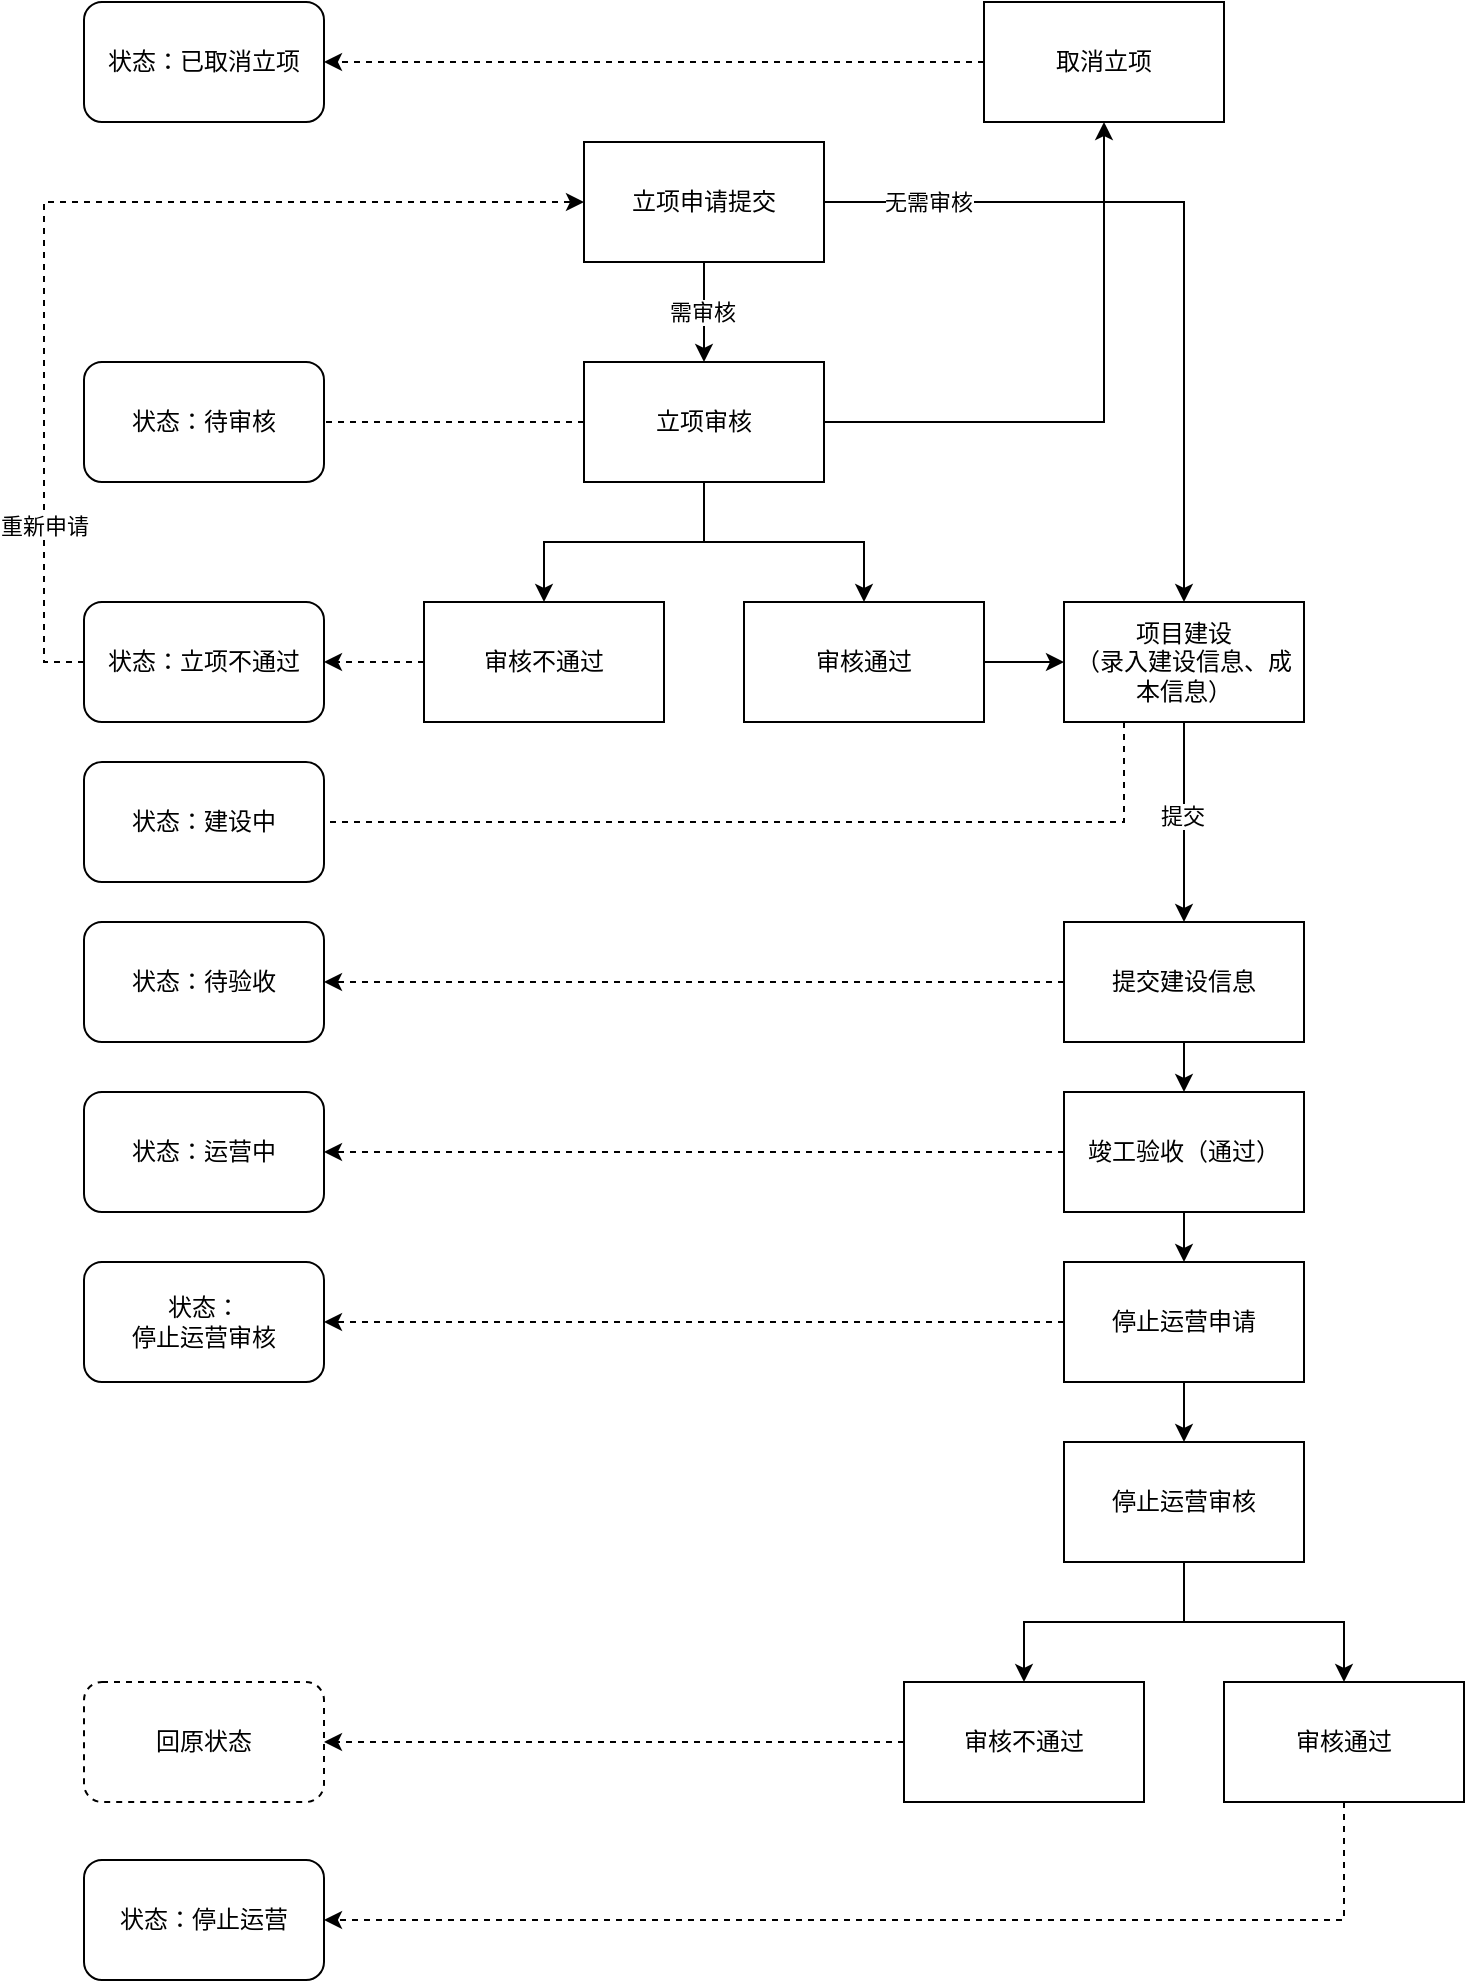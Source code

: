 <mxfile version="15.4.0" type="device" pages="2"><diagram id="PL8YtOXAhwK2IpIoM3Ce" name="第 3 页"><mxGraphModel dx="1106" dy="789" grid="1" gridSize="10" guides="1" tooltips="1" connect="1" arrows="1" fold="1" page="1" pageScale="1" pageWidth="827" pageHeight="1169" math="0" shadow="0"><root><mxCell id="A05Ivhxp2nX5T5RYOQTU-0"/><mxCell id="A05Ivhxp2nX5T5RYOQTU-1" parent="A05Ivhxp2nX5T5RYOQTU-0"/><mxCell id="A05Ivhxp2nX5T5RYOQTU-7" value="" style="edgeStyle=orthogonalEdgeStyle;curved=1;rounded=0;orthogonalLoop=1;jettySize=auto;html=1;endArrow=classic;endFill=1;elbow=vertical;" parent="A05Ivhxp2nX5T5RYOQTU-1" source="A05Ivhxp2nX5T5RYOQTU-3" target="A05Ivhxp2nX5T5RYOQTU-6" edge="1"><mxGeometry relative="1" as="geometry"/></mxCell><mxCell id="A05Ivhxp2nX5T5RYOQTU-8" value="需审核" style="edgeLabel;html=1;align=center;verticalAlign=middle;resizable=0;points=[];" parent="A05Ivhxp2nX5T5RYOQTU-7" vertex="1" connectable="0"><mxGeometry y="-1" relative="1" as="geometry"><mxPoint as="offset"/></mxGeometry></mxCell><mxCell id="A05Ivhxp2nX5T5RYOQTU-11" style="edgeStyle=orthogonalEdgeStyle;rounded=0;orthogonalLoop=1;jettySize=auto;html=1;entryX=1;entryY=0.5;entryDx=0;entryDy=0;dashed=1;endArrow=none;endFill=0;exitX=0;exitY=0.5;exitDx=0;exitDy=0;" parent="A05Ivhxp2nX5T5RYOQTU-1" source="A05Ivhxp2nX5T5RYOQTU-6" target="A05Ivhxp2nX5T5RYOQTU-9" edge="1"><mxGeometry relative="1" as="geometry"/></mxCell><mxCell id="A05Ivhxp2nX5T5RYOQTU-54" style="edgeStyle=orthogonalEdgeStyle;rounded=0;orthogonalLoop=1;jettySize=auto;html=1;entryX=0.5;entryY=0;entryDx=0;entryDy=0;endArrow=classic;endFill=1;" parent="A05Ivhxp2nX5T5RYOQTU-1" source="A05Ivhxp2nX5T5RYOQTU-3" target="A05Ivhxp2nX5T5RYOQTU-25" edge="1"><mxGeometry relative="1" as="geometry"/></mxCell><mxCell id="A05Ivhxp2nX5T5RYOQTU-55" value="无需审核" style="edgeLabel;html=1;align=center;verticalAlign=middle;resizable=0;points=[];" parent="A05Ivhxp2nX5T5RYOQTU-54" vertex="1" connectable="0"><mxGeometry x="-0.727" relative="1" as="geometry"><mxPoint as="offset"/></mxGeometry></mxCell><mxCell id="A05Ivhxp2nX5T5RYOQTU-3" value="立项申请提交" style="rounded=0;whiteSpace=wrap;html=1;" parent="A05Ivhxp2nX5T5RYOQTU-1" vertex="1"><mxGeometry x="300" y="120" width="120" height="60" as="geometry"/></mxCell><mxCell id="A05Ivhxp2nX5T5RYOQTU-13" value="" style="edgeStyle=orthogonalEdgeStyle;rounded=0;orthogonalLoop=1;jettySize=auto;html=1;endArrow=classic;endFill=1;elbow=vertical;entryX=0.5;entryY=0;entryDx=0;entryDy=0;" parent="A05Ivhxp2nX5T5RYOQTU-1" source="A05Ivhxp2nX5T5RYOQTU-6" target="A05Ivhxp2nX5T5RYOQTU-14" edge="1"><mxGeometry relative="1" as="geometry"><mxPoint x="360" y="360" as="targetPoint"/></mxGeometry></mxCell><mxCell id="A05Ivhxp2nX5T5RYOQTU-19" style="edgeStyle=orthogonalEdgeStyle;rounded=0;orthogonalLoop=1;jettySize=auto;html=1;entryX=0.5;entryY=0;entryDx=0;entryDy=0;endArrow=classic;endFill=1;" parent="A05Ivhxp2nX5T5RYOQTU-1" source="A05Ivhxp2nX5T5RYOQTU-6" target="A05Ivhxp2nX5T5RYOQTU-18" edge="1"><mxGeometry relative="1" as="geometry"/></mxCell><mxCell id="A05Ivhxp2nX5T5RYOQTU-49" style="edgeStyle=orthogonalEdgeStyle;rounded=0;orthogonalLoop=1;jettySize=auto;html=1;entryX=0.5;entryY=1;entryDx=0;entryDy=0;endArrow=classic;endFill=1;" parent="A05Ivhxp2nX5T5RYOQTU-1" source="A05Ivhxp2nX5T5RYOQTU-6" target="A05Ivhxp2nX5T5RYOQTU-23" edge="1"><mxGeometry relative="1" as="geometry"/></mxCell><mxCell id="A05Ivhxp2nX5T5RYOQTU-6" value="立项审核" style="rounded=0;whiteSpace=wrap;html=1;" parent="A05Ivhxp2nX5T5RYOQTU-1" vertex="1"><mxGeometry x="300" y="230" width="120" height="60" as="geometry"/></mxCell><mxCell id="A05Ivhxp2nX5T5RYOQTU-9" value="状态：待审核" style="rounded=1;whiteSpace=wrap;html=1;" parent="A05Ivhxp2nX5T5RYOQTU-1" vertex="1"><mxGeometry x="50" y="230" width="120" height="60" as="geometry"/></mxCell><mxCell id="A05Ivhxp2nX5T5RYOQTU-14" value="审核不通过" style="rounded=0;whiteSpace=wrap;html=1;" parent="A05Ivhxp2nX5T5RYOQTU-1" vertex="1"><mxGeometry x="220" y="350" width="120" height="60" as="geometry"/></mxCell><mxCell id="A05Ivhxp2nX5T5RYOQTU-15" style="edgeStyle=orthogonalEdgeStyle;rounded=0;orthogonalLoop=1;jettySize=auto;html=1;entryX=1;entryY=0.5;entryDx=0;entryDy=0;dashed=1;endArrow=classic;endFill=1;exitX=0;exitY=0.5;exitDx=0;exitDy=0;" parent="A05Ivhxp2nX5T5RYOQTU-1" source="A05Ivhxp2nX5T5RYOQTU-14" target="A05Ivhxp2nX5T5RYOQTU-16" edge="1"><mxGeometry relative="1" as="geometry"><mxPoint x="330" y="430" as="sourcePoint"/></mxGeometry></mxCell><mxCell id="A05Ivhxp2nX5T5RYOQTU-52" style="edgeStyle=orthogonalEdgeStyle;rounded=0;orthogonalLoop=1;jettySize=auto;html=1;dashed=1;endArrow=classic;endFill=1;entryX=0;entryY=0.5;entryDx=0;entryDy=0;exitX=0;exitY=0.5;exitDx=0;exitDy=0;" parent="A05Ivhxp2nX5T5RYOQTU-1" source="A05Ivhxp2nX5T5RYOQTU-16" target="A05Ivhxp2nX5T5RYOQTU-3" edge="1"><mxGeometry relative="1" as="geometry"><mxPoint x="-10" as="targetPoint"/></mxGeometry></mxCell><mxCell id="A05Ivhxp2nX5T5RYOQTU-53" value="重新申请" style="edgeLabel;html=1;align=center;verticalAlign=middle;resizable=0;points=[];" parent="A05Ivhxp2nX5T5RYOQTU-52" vertex="1" connectable="0"><mxGeometry x="-0.705" y="-3" relative="1" as="geometry"><mxPoint x="-3" y="-12" as="offset"/></mxGeometry></mxCell><mxCell id="A05Ivhxp2nX5T5RYOQTU-16" value="状态：立项不通过" style="rounded=1;whiteSpace=wrap;html=1;" parent="A05Ivhxp2nX5T5RYOQTU-1" vertex="1"><mxGeometry x="50" y="350" width="120" height="60" as="geometry"/></mxCell><mxCell id="A05Ivhxp2nX5T5RYOQTU-21" style="edgeStyle=orthogonalEdgeStyle;rounded=0;orthogonalLoop=1;jettySize=auto;html=1;exitX=0.25;exitY=1;exitDx=0;exitDy=0;entryX=1;entryY=0.5;entryDx=0;entryDy=0;endArrow=none;endFill=0;dashed=1;" parent="A05Ivhxp2nX5T5RYOQTU-1" source="A05Ivhxp2nX5T5RYOQTU-25" target="A05Ivhxp2nX5T5RYOQTU-20" edge="1"><mxGeometry relative="1" as="geometry"/></mxCell><mxCell id="A05Ivhxp2nX5T5RYOQTU-26" value="" style="edgeStyle=orthogonalEdgeStyle;rounded=0;orthogonalLoop=1;jettySize=auto;html=1;endArrow=classic;endFill=1;elbow=vertical;" parent="A05Ivhxp2nX5T5RYOQTU-1" source="A05Ivhxp2nX5T5RYOQTU-18" target="A05Ivhxp2nX5T5RYOQTU-25" edge="1"><mxGeometry relative="1" as="geometry"/></mxCell><mxCell id="A05Ivhxp2nX5T5RYOQTU-18" value="审核通过" style="rounded=0;whiteSpace=wrap;html=1;" parent="A05Ivhxp2nX5T5RYOQTU-1" vertex="1"><mxGeometry x="380" y="350" width="120" height="60" as="geometry"/></mxCell><mxCell id="A05Ivhxp2nX5T5RYOQTU-20" value="状态：建设中" style="rounded=1;whiteSpace=wrap;html=1;" parent="A05Ivhxp2nX5T5RYOQTU-1" vertex="1"><mxGeometry x="50" y="430" width="120" height="60" as="geometry"/></mxCell><mxCell id="A05Ivhxp2nX5T5RYOQTU-51" style="edgeStyle=orthogonalEdgeStyle;rounded=0;orthogonalLoop=1;jettySize=auto;html=1;exitX=0;exitY=0.5;exitDx=0;exitDy=0;entryX=1;entryY=0.5;entryDx=0;entryDy=0;endArrow=classic;endFill=1;dashed=1;" parent="A05Ivhxp2nX5T5RYOQTU-1" source="A05Ivhxp2nX5T5RYOQTU-23" target="A05Ivhxp2nX5T5RYOQTU-50" edge="1"><mxGeometry relative="1" as="geometry"/></mxCell><mxCell id="A05Ivhxp2nX5T5RYOQTU-23" value="取消立项" style="rounded=0;whiteSpace=wrap;html=1;" parent="A05Ivhxp2nX5T5RYOQTU-1" vertex="1"><mxGeometry x="500" y="50" width="120" height="60" as="geometry"/></mxCell><mxCell id="A05Ivhxp2nX5T5RYOQTU-28" value="" style="edgeStyle=orthogonalEdgeStyle;rounded=0;orthogonalLoop=1;jettySize=auto;html=1;endArrow=classic;endFill=1;elbow=vertical;exitX=0.5;exitY=1;exitDx=0;exitDy=0;" parent="A05Ivhxp2nX5T5RYOQTU-1" source="A05Ivhxp2nX5T5RYOQTU-25" target="A05Ivhxp2nX5T5RYOQTU-27" edge="1"><mxGeometry relative="1" as="geometry"/></mxCell><mxCell id="A05Ivhxp2nX5T5RYOQTU-32" value="提交" style="edgeLabel;html=1;align=center;verticalAlign=middle;resizable=0;points=[];" parent="A05Ivhxp2nX5T5RYOQTU-28" vertex="1" connectable="0"><mxGeometry x="-0.075" y="-1" relative="1" as="geometry"><mxPoint as="offset"/></mxGeometry></mxCell><mxCell id="A05Ivhxp2nX5T5RYOQTU-25" value="项目建设&lt;br&gt;&lt;span&gt;（录入建设信息、成本信息）&lt;/span&gt;" style="rounded=0;whiteSpace=wrap;html=1;" parent="A05Ivhxp2nX5T5RYOQTU-1" vertex="1"><mxGeometry x="540" y="350" width="120" height="60" as="geometry"/></mxCell><mxCell id="A05Ivhxp2nX5T5RYOQTU-33" style="edgeStyle=orthogonalEdgeStyle;rounded=0;orthogonalLoop=1;jettySize=auto;html=1;exitX=0;exitY=0.5;exitDx=0;exitDy=0;entryX=1;entryY=0.5;entryDx=0;entryDy=0;dashed=1;endArrow=classic;endFill=1;" parent="A05Ivhxp2nX5T5RYOQTU-1" source="A05Ivhxp2nX5T5RYOQTU-27" target="A05Ivhxp2nX5T5RYOQTU-30" edge="1"><mxGeometry relative="1" as="geometry"/></mxCell><mxCell id="A05Ivhxp2nX5T5RYOQTU-35" value="" style="edgeStyle=orthogonalEdgeStyle;rounded=0;orthogonalLoop=1;jettySize=auto;html=1;endArrow=classic;endFill=1;elbow=vertical;" parent="A05Ivhxp2nX5T5RYOQTU-1" source="A05Ivhxp2nX5T5RYOQTU-27" target="A05Ivhxp2nX5T5RYOQTU-34" edge="1"><mxGeometry relative="1" as="geometry"/></mxCell><mxCell id="A05Ivhxp2nX5T5RYOQTU-27" value="&lt;font face=&quot;helvetica&quot;&gt;提交建设信息&lt;br&gt;&lt;/font&gt;" style="rounded=0;whiteSpace=wrap;html=1;" parent="A05Ivhxp2nX5T5RYOQTU-1" vertex="1"><mxGeometry x="540" y="510" width="120" height="60" as="geometry"/></mxCell><mxCell id="A05Ivhxp2nX5T5RYOQTU-30" value="状态：待验收" style="rounded=1;whiteSpace=wrap;html=1;" parent="A05Ivhxp2nX5T5RYOQTU-1" vertex="1"><mxGeometry x="50" y="510" width="120" height="60" as="geometry"/></mxCell><mxCell id="A05Ivhxp2nX5T5RYOQTU-37" style="edgeStyle=orthogonalEdgeStyle;rounded=0;orthogonalLoop=1;jettySize=auto;html=1;exitX=0;exitY=0.5;exitDx=0;exitDy=0;entryX=1;entryY=0.5;entryDx=0;entryDy=0;endArrow=classic;endFill=1;dashed=1;" parent="A05Ivhxp2nX5T5RYOQTU-1" source="A05Ivhxp2nX5T5RYOQTU-34" target="A05Ivhxp2nX5T5RYOQTU-40" edge="1"><mxGeometry relative="1" as="geometry"><mxPoint x="170" y="625" as="targetPoint"/></mxGeometry></mxCell><mxCell id="A05Ivhxp2nX5T5RYOQTU-39" value="" style="edgeStyle=orthogonalEdgeStyle;rounded=0;orthogonalLoop=1;jettySize=auto;html=1;endArrow=classic;endFill=1;elbow=vertical;entryX=0.5;entryY=0;entryDx=0;entryDy=0;" parent="A05Ivhxp2nX5T5RYOQTU-1" source="A05Ivhxp2nX5T5RYOQTU-34" target="A05Ivhxp2nX5T5RYOQTU-43" edge="1"><mxGeometry relative="1" as="geometry"><mxPoint x="600" y="680" as="targetPoint"/></mxGeometry></mxCell><mxCell id="A05Ivhxp2nX5T5RYOQTU-34" value="&lt;font face=&quot;helvetica&quot;&gt;竣工验收（通过）&lt;br&gt;&lt;/font&gt;" style="rounded=0;whiteSpace=wrap;html=1;" parent="A05Ivhxp2nX5T5RYOQTU-1" vertex="1"><mxGeometry x="540" y="595" width="120" height="60" as="geometry"/></mxCell><mxCell id="A05Ivhxp2nX5T5RYOQTU-40" value="状态：运营中" style="rounded=1;whiteSpace=wrap;html=1;" parent="A05Ivhxp2nX5T5RYOQTU-1" vertex="1"><mxGeometry x="50" y="595" width="120" height="60" as="geometry"/></mxCell><mxCell id="A05Ivhxp2nX5T5RYOQTU-48" style="edgeStyle=orthogonalEdgeStyle;rounded=0;orthogonalLoop=1;jettySize=auto;html=1;exitX=0;exitY=0.5;exitDx=0;exitDy=0;entryX=1;entryY=0.5;entryDx=0;entryDy=0;endArrow=classic;endFill=1;dashed=1;" parent="A05Ivhxp2nX5T5RYOQTU-1" source="A05Ivhxp2nX5T5RYOQTU-43" target="oZOQwdUHL8juq6sSmxVY-0" edge="1"><mxGeometry relative="1" as="geometry"><mxPoint x="170" y="710" as="targetPoint"/></mxGeometry></mxCell><mxCell id="ooRg5nYTsVc2-lJZNGpW-3" style="edgeStyle=orthogonalEdgeStyle;rounded=0;orthogonalLoop=1;jettySize=auto;html=1;entryX=0.5;entryY=0;entryDx=0;entryDy=0;exitX=0.5;exitY=1;exitDx=0;exitDy=0;" edge="1" parent="A05Ivhxp2nX5T5RYOQTU-1" source="A05Ivhxp2nX5T5RYOQTU-43" target="ooRg5nYTsVc2-lJZNGpW-0"><mxGeometry relative="1" as="geometry"/></mxCell><mxCell id="A05Ivhxp2nX5T5RYOQTU-43" value="停止运营申请" style="rounded=0;whiteSpace=wrap;html=1;" parent="A05Ivhxp2nX5T5RYOQTU-1" vertex="1"><mxGeometry x="540" y="680" width="120" height="60" as="geometry"/></mxCell><mxCell id="A05Ivhxp2nX5T5RYOQTU-50" value="状态：已取消立项" style="rounded=1;whiteSpace=wrap;html=1;" parent="A05Ivhxp2nX5T5RYOQTU-1" vertex="1"><mxGeometry x="50" y="50" width="120" height="60" as="geometry"/></mxCell><mxCell id="oZOQwdUHL8juq6sSmxVY-3" style="edgeStyle=orthogonalEdgeStyle;rounded=0;orthogonalLoop=1;jettySize=auto;html=1;entryX=0.5;entryY=0;entryDx=0;entryDy=0;" edge="1" parent="A05Ivhxp2nX5T5RYOQTU-1" source="ooRg5nYTsVc2-lJZNGpW-0" target="ooRg5nYTsVc2-lJZNGpW-1"><mxGeometry relative="1" as="geometry"/></mxCell><mxCell id="oZOQwdUHL8juq6sSmxVY-4" style="edgeStyle=orthogonalEdgeStyle;rounded=0;orthogonalLoop=1;jettySize=auto;html=1;entryX=0.5;entryY=0;entryDx=0;entryDy=0;" edge="1" parent="A05Ivhxp2nX5T5RYOQTU-1" source="ooRg5nYTsVc2-lJZNGpW-0" target="ooRg5nYTsVc2-lJZNGpW-2"><mxGeometry relative="1" as="geometry"/></mxCell><mxCell id="ooRg5nYTsVc2-lJZNGpW-0" value="停止运营审核" style="rounded=0;whiteSpace=wrap;html=1;" vertex="1" parent="A05Ivhxp2nX5T5RYOQTU-1"><mxGeometry x="540" y="770" width="120" height="60" as="geometry"/></mxCell><mxCell id="PcoTgjZSSevF7CgtDfbK-1" style="edgeStyle=orthogonalEdgeStyle;rounded=0;orthogonalLoop=1;jettySize=auto;html=1;exitX=0;exitY=0.5;exitDx=0;exitDy=0;entryX=1;entryY=0.5;entryDx=0;entryDy=0;dashed=1;" edge="1" parent="A05Ivhxp2nX5T5RYOQTU-1" source="ooRg5nYTsVc2-lJZNGpW-1" target="PcoTgjZSSevF7CgtDfbK-0"><mxGeometry relative="1" as="geometry"/></mxCell><mxCell id="ooRg5nYTsVc2-lJZNGpW-1" value="审核不通过" style="rounded=0;whiteSpace=wrap;html=1;" vertex="1" parent="A05Ivhxp2nX5T5RYOQTU-1"><mxGeometry x="460" y="890" width="120" height="60" as="geometry"/></mxCell><mxCell id="oZOQwdUHL8juq6sSmxVY-2" style="edgeStyle=orthogonalEdgeStyle;rounded=0;orthogonalLoop=1;jettySize=auto;html=1;entryX=1;entryY=0.5;entryDx=0;entryDy=0;dashed=1;exitX=0.5;exitY=1;exitDx=0;exitDy=0;" edge="1" parent="A05Ivhxp2nX5T5RYOQTU-1" source="ooRg5nYTsVc2-lJZNGpW-2" target="oZOQwdUHL8juq6sSmxVY-1"><mxGeometry relative="1" as="geometry"/></mxCell><mxCell id="ooRg5nYTsVc2-lJZNGpW-2" value="审核通过" style="rounded=0;whiteSpace=wrap;html=1;" vertex="1" parent="A05Ivhxp2nX5T5RYOQTU-1"><mxGeometry x="620" y="890" width="120" height="60" as="geometry"/></mxCell><mxCell id="PcoTgjZSSevF7CgtDfbK-0" value="回原状态" style="rounded=1;whiteSpace=wrap;html=1;dashed=1;" vertex="1" parent="A05Ivhxp2nX5T5RYOQTU-1"><mxGeometry x="50" y="890" width="120" height="60" as="geometry"/></mxCell><mxCell id="oZOQwdUHL8juq6sSmxVY-0" value="状态：&lt;br&gt;停止运营审核" style="rounded=1;whiteSpace=wrap;html=1;" vertex="1" parent="A05Ivhxp2nX5T5RYOQTU-1"><mxGeometry x="50" y="680" width="120" height="60" as="geometry"/></mxCell><mxCell id="oZOQwdUHL8juq6sSmxVY-1" value="状态：停止运营" style="rounded=1;whiteSpace=wrap;html=1;" vertex="1" parent="A05Ivhxp2nX5T5RYOQTU-1"><mxGeometry x="50" y="979" width="120" height="60" as="geometry"/></mxCell></root></mxGraphModel></diagram><diagram name="第 3 页 的副本" id="dGalsGHHzLTJ3cz7Avgu"><mxGraphModel dx="1580" dy="1127" grid="1" gridSize="10" guides="1" tooltips="1" connect="1" arrows="1" fold="1" page="1" pageScale="1" pageWidth="827" pageHeight="1169" math="0" shadow="0"><root><mxCell id="L1-V7SQFSSYaxJ2RwlXJ-0"/><mxCell id="L1-V7SQFSSYaxJ2RwlXJ-1" parent="L1-V7SQFSSYaxJ2RwlXJ-0"/><mxCell id="L1-V7SQFSSYaxJ2RwlXJ-2" value="" style="edgeStyle=orthogonalEdgeStyle;rounded=0;orthogonalLoop=1;jettySize=auto;html=1;endArrow=classic;endFill=1;elbow=vertical;exitX=0.5;exitY=1;exitDx=0;exitDy=0;" parent="L1-V7SQFSSYaxJ2RwlXJ-1" source="L1-V7SQFSSYaxJ2RwlXJ-7" target="L1-V7SQFSSYaxJ2RwlXJ-11" edge="1"><mxGeometry relative="1" as="geometry"/></mxCell><mxCell id="L1-V7SQFSSYaxJ2RwlXJ-3" value="需审核" style="edgeLabel;html=1;align=center;verticalAlign=middle;resizable=0;points=[];" parent="L1-V7SQFSSYaxJ2RwlXJ-2" vertex="1" connectable="0"><mxGeometry y="-1" relative="1" as="geometry"><mxPoint as="offset"/></mxGeometry></mxCell><mxCell id="L1-V7SQFSSYaxJ2RwlXJ-4" style="edgeStyle=orthogonalEdgeStyle;rounded=0;orthogonalLoop=1;jettySize=auto;html=1;entryX=1;entryY=0.5;entryDx=0;entryDy=0;dashed=1;endArrow=none;endFill=0;exitX=0;exitY=0.5;exitDx=0;exitDy=0;" parent="L1-V7SQFSSYaxJ2RwlXJ-1" source="L1-V7SQFSSYaxJ2RwlXJ-11" target="L1-V7SQFSSYaxJ2RwlXJ-12" edge="1"><mxGeometry relative="1" as="geometry"/></mxCell><mxCell id="L1-V7SQFSSYaxJ2RwlXJ-5" style="edgeStyle=orthogonalEdgeStyle;rounded=0;orthogonalLoop=1;jettySize=auto;html=1;entryX=0.5;entryY=0;entryDx=0;entryDy=0;endArrow=classic;endFill=1;" parent="L1-V7SQFSSYaxJ2RwlXJ-1" source="L1-V7SQFSSYaxJ2RwlXJ-7" target="L1-V7SQFSSYaxJ2RwlXJ-26" edge="1"><mxGeometry relative="1" as="geometry"/></mxCell><mxCell id="L1-V7SQFSSYaxJ2RwlXJ-6" value="无需审核" style="edgeLabel;html=1;align=center;verticalAlign=middle;resizable=0;points=[];" parent="L1-V7SQFSSYaxJ2RwlXJ-5" vertex="1" connectable="0"><mxGeometry x="-0.727" relative="1" as="geometry"><mxPoint as="offset"/></mxGeometry></mxCell><mxCell id="L1-V7SQFSSYaxJ2RwlXJ-8" value="" style="edgeStyle=orthogonalEdgeStyle;rounded=0;orthogonalLoop=1;jettySize=auto;html=1;endArrow=classic;endFill=1;elbow=vertical;entryX=0.5;entryY=0;entryDx=0;entryDy=0;" parent="L1-V7SQFSSYaxJ2RwlXJ-1" source="L1-V7SQFSSYaxJ2RwlXJ-11" target="L1-V7SQFSSYaxJ2RwlXJ-13" edge="1"><mxGeometry relative="1" as="geometry"><mxPoint x="630" y="490" as="targetPoint"/></mxGeometry></mxCell><mxCell id="L1-V7SQFSSYaxJ2RwlXJ-9" style="edgeStyle=orthogonalEdgeStyle;rounded=0;orthogonalLoop=1;jettySize=auto;html=1;entryX=0.5;entryY=0;entryDx=0;entryDy=0;endArrow=classic;endFill=1;" parent="L1-V7SQFSSYaxJ2RwlXJ-1" source="L1-V7SQFSSYaxJ2RwlXJ-11" target="L1-V7SQFSSYaxJ2RwlXJ-20" edge="1"><mxGeometry relative="1" as="geometry"/></mxCell><mxCell id="L1-V7SQFSSYaxJ2RwlXJ-10" style="edgeStyle=orthogonalEdgeStyle;rounded=0;orthogonalLoop=1;jettySize=auto;html=1;entryX=1;entryY=0.5;entryDx=0;entryDy=0;endArrow=classic;endFill=1;exitX=1;exitY=0.5;exitDx=0;exitDy=0;" parent="L1-V7SQFSSYaxJ2RwlXJ-1" source="L1-V7SQFSSYaxJ2RwlXJ-11" target="L1-V7SQFSSYaxJ2RwlXJ-23" edge="1"><mxGeometry relative="1" as="geometry"/></mxCell><mxCell id="L1-V7SQFSSYaxJ2RwlXJ-11" value="立项审核" style="rounded=0;whiteSpace=wrap;html=1;" parent="L1-V7SQFSSYaxJ2RwlXJ-1" vertex="1"><mxGeometry x="570" y="360" width="120" height="60" as="geometry"/></mxCell><mxCell id="L1-V7SQFSSYaxJ2RwlXJ-12" value="状态：立项待审核" style="rounded=1;whiteSpace=wrap;html=1;" parent="L1-V7SQFSSYaxJ2RwlXJ-1" vertex="1"><mxGeometry x="60" y="360" width="120" height="60" as="geometry"/></mxCell><mxCell id="L1-V7SQFSSYaxJ2RwlXJ-13" value="审核不通过" style="rounded=0;whiteSpace=wrap;html=1;" parent="L1-V7SQFSSYaxJ2RwlXJ-1" vertex="1"><mxGeometry x="490" y="480" width="120" height="60" as="geometry"/></mxCell><mxCell id="L1-V7SQFSSYaxJ2RwlXJ-14" style="edgeStyle=orthogonalEdgeStyle;rounded=0;orthogonalLoop=1;jettySize=auto;html=1;entryX=1;entryY=0.5;entryDx=0;entryDy=0;dashed=1;endArrow=classic;endFill=1;exitX=0;exitY=0.5;exitDx=0;exitDy=0;" parent="L1-V7SQFSSYaxJ2RwlXJ-1" source="L1-V7SQFSSYaxJ2RwlXJ-13" target="L1-V7SQFSSYaxJ2RwlXJ-17" edge="1"><mxGeometry relative="1" as="geometry"><mxPoint x="340" y="560" as="sourcePoint"/></mxGeometry></mxCell><mxCell id="L1-V7SQFSSYaxJ2RwlXJ-15" style="edgeStyle=orthogonalEdgeStyle;rounded=0;orthogonalLoop=1;jettySize=auto;html=1;dashed=1;endArrow=classic;endFill=1;entryX=0;entryY=0.5;entryDx=0;entryDy=0;exitX=0;exitY=0.5;exitDx=0;exitDy=0;" parent="L1-V7SQFSSYaxJ2RwlXJ-1" source="L1-V7SQFSSYaxJ2RwlXJ-17" target="L1-V7SQFSSYaxJ2RwlXJ-7" edge="1"><mxGeometry relative="1" as="geometry"><mxPoint y="130" as="targetPoint"/></mxGeometry></mxCell><mxCell id="L1-V7SQFSSYaxJ2RwlXJ-16" value="重新申请" style="edgeLabel;html=1;align=center;verticalAlign=middle;resizable=0;points=[];" parent="L1-V7SQFSSYaxJ2RwlXJ-15" vertex="1" connectable="0"><mxGeometry x="-0.705" y="-3" relative="1" as="geometry"><mxPoint x="-3" y="-12" as="offset"/></mxGeometry></mxCell><mxCell id="L1-V7SQFSSYaxJ2RwlXJ-17" value="状态：立项不通过" style="rounded=1;whiteSpace=wrap;html=1;" parent="L1-V7SQFSSYaxJ2RwlXJ-1" vertex="1"><mxGeometry x="60" y="480" width="120" height="60" as="geometry"/></mxCell><mxCell id="L1-V7SQFSSYaxJ2RwlXJ-18" style="edgeStyle=orthogonalEdgeStyle;rounded=0;orthogonalLoop=1;jettySize=auto;html=1;exitX=0.25;exitY=1;exitDx=0;exitDy=0;entryX=1;entryY=0.5;entryDx=0;entryDy=0;endArrow=none;endFill=0;dashed=1;" parent="L1-V7SQFSSYaxJ2RwlXJ-1" source="L1-V7SQFSSYaxJ2RwlXJ-26" target="L1-V7SQFSSYaxJ2RwlXJ-21" edge="1"><mxGeometry relative="1" as="geometry"/></mxCell><mxCell id="L1-V7SQFSSYaxJ2RwlXJ-19" value="" style="edgeStyle=orthogonalEdgeStyle;rounded=0;orthogonalLoop=1;jettySize=auto;html=1;endArrow=classic;endFill=1;elbow=vertical;" parent="L1-V7SQFSSYaxJ2RwlXJ-1" source="L1-V7SQFSSYaxJ2RwlXJ-20" target="L1-V7SQFSSYaxJ2RwlXJ-26" edge="1"><mxGeometry relative="1" as="geometry"/></mxCell><mxCell id="L1-V7SQFSSYaxJ2RwlXJ-20" value="审核通过" style="rounded=0;whiteSpace=wrap;html=1;" parent="L1-V7SQFSSYaxJ2RwlXJ-1" vertex="1"><mxGeometry x="650" y="480" width="120" height="60" as="geometry"/></mxCell><mxCell id="L1-V7SQFSSYaxJ2RwlXJ-21" value="状态：建设中" style="rounded=1;whiteSpace=wrap;html=1;" parent="L1-V7SQFSSYaxJ2RwlXJ-1" vertex="1"><mxGeometry x="60" y="560" width="120" height="60" as="geometry"/></mxCell><mxCell id="L1-V7SQFSSYaxJ2RwlXJ-22" style="edgeStyle=orthogonalEdgeStyle;rounded=0;orthogonalLoop=1;jettySize=auto;html=1;exitX=0;exitY=0.5;exitDx=0;exitDy=0;entryX=1;entryY=0.5;entryDx=0;entryDy=0;endArrow=classic;endFill=1;dashed=1;" parent="L1-V7SQFSSYaxJ2RwlXJ-1" source="L1-V7SQFSSYaxJ2RwlXJ-23" target="L1-V7SQFSSYaxJ2RwlXJ-44" edge="1"><mxGeometry relative="1" as="geometry"/></mxCell><mxCell id="L1-V7SQFSSYaxJ2RwlXJ-27" style="edgeStyle=orthogonalEdgeStyle;rounded=0;orthogonalLoop=1;jettySize=auto;html=1;exitX=0;exitY=0.5;exitDx=0;exitDy=0;entryX=1;entryY=0.5;entryDx=0;entryDy=0;dashed=1;endArrow=classic;endFill=1;" parent="L1-V7SQFSSYaxJ2RwlXJ-1" source="L1-V7SQFSSYaxJ2RwlXJ-30" target="L1-V7SQFSSYaxJ2RwlXJ-31" edge="1"><mxGeometry relative="1" as="geometry"/></mxCell><mxCell id="L1-V7SQFSSYaxJ2RwlXJ-28" value="" style="edgeStyle=orthogonalEdgeStyle;rounded=0;orthogonalLoop=1;jettySize=auto;html=1;endArrow=classic;endFill=1;elbow=vertical;" parent="L1-V7SQFSSYaxJ2RwlXJ-1" source="L1-V7SQFSSYaxJ2RwlXJ-30" target="L1-V7SQFSSYaxJ2RwlXJ-35" edge="1"><mxGeometry relative="1" as="geometry"/></mxCell><mxCell id="L1-V7SQFSSYaxJ2RwlXJ-29" style="edgeStyle=orthogonalEdgeStyle;rounded=0;orthogonalLoop=1;jettySize=auto;html=1;entryX=1;entryY=0.5;entryDx=0;entryDy=0;endArrow=none;endFill=0;exitX=0.5;exitY=1;exitDx=0;exitDy=0;" parent="L1-V7SQFSSYaxJ2RwlXJ-1" source="L1-V7SQFSSYaxJ2RwlXJ-30" target="L1-V7SQFSSYaxJ2RwlXJ-42" edge="1"><mxGeometry relative="1" as="geometry"/></mxCell><mxCell id="L1-V7SQFSSYaxJ2RwlXJ-31" value="状态：待验收" style="rounded=1;whiteSpace=wrap;html=1;" parent="L1-V7SQFSSYaxJ2RwlXJ-1" vertex="1"><mxGeometry x="60" y="640" width="120" height="60" as="geometry"/></mxCell><mxCell id="L1-V7SQFSSYaxJ2RwlXJ-32" style="edgeStyle=orthogonalEdgeStyle;rounded=0;orthogonalLoop=1;jettySize=auto;html=1;exitX=0;exitY=0.5;exitDx=0;exitDy=0;entryX=1;entryY=0.5;entryDx=0;entryDy=0;endArrow=classic;endFill=1;dashed=1;" parent="L1-V7SQFSSYaxJ2RwlXJ-1" source="L1-V7SQFSSYaxJ2RwlXJ-35" target="L1-V7SQFSSYaxJ2RwlXJ-36" edge="1"><mxGeometry relative="1" as="geometry"/></mxCell><mxCell id="L1-V7SQFSSYaxJ2RwlXJ-51" value="&lt;span style=&quot;font-family: &amp;#34;helvetica&amp;#34; ; font-size: 12px ; background-color: rgb(248 , 249 , 250)&quot;&gt;投入运营&lt;/span&gt;" style="edgeLabel;html=1;align=center;verticalAlign=middle;resizable=0;points=[];" parent="L1-V7SQFSSYaxJ2RwlXJ-32" vertex="1" connectable="0"><mxGeometry x="0.007" y="-3" relative="1" as="geometry"><mxPoint as="offset"/></mxGeometry></mxCell><mxCell id="L1-V7SQFSSYaxJ2RwlXJ-34" style="edgeStyle=orthogonalEdgeStyle;rounded=0;orthogonalLoop=1;jettySize=auto;html=1;exitX=0.5;exitY=1;exitDx=0;exitDy=0;entryX=1;entryY=0.5;entryDx=0;entryDy=0;endArrow=classic;endFill=1;" parent="L1-V7SQFSSYaxJ2RwlXJ-1" source="L1-V7SQFSSYaxJ2RwlXJ-35" target="L1-V7SQFSSYaxJ2RwlXJ-42" edge="1"><mxGeometry relative="1" as="geometry"/></mxCell><mxCell id="L1-V7SQFSSYaxJ2RwlXJ-35" value="&lt;font face=&quot;helvetica&quot;&gt;项目验收通过&lt;br&gt;&lt;/font&gt;" style="rounded=0;whiteSpace=wrap;html=1;" parent="L1-V7SQFSSYaxJ2RwlXJ-1" vertex="1"><mxGeometry x="1037" y="725" width="120" height="60" as="geometry"/></mxCell><mxCell id="L1-V7SQFSSYaxJ2RwlXJ-36" value="状态：运营中" style="rounded=1;whiteSpace=wrap;html=1;" parent="L1-V7SQFSSYaxJ2RwlXJ-1" vertex="1"><mxGeometry x="60" y="725" width="120" height="60" as="geometry"/></mxCell><mxCell id="L1-V7SQFSSYaxJ2RwlXJ-41" style="edgeStyle=orthogonalEdgeStyle;rounded=0;orthogonalLoop=1;jettySize=auto;html=1;exitX=0;exitY=0.5;exitDx=0;exitDy=0;entryX=1;entryY=0.5;entryDx=0;entryDy=0;endArrow=classic;endFill=1;dashed=1;" parent="L1-V7SQFSSYaxJ2RwlXJ-1" source="L1-V7SQFSSYaxJ2RwlXJ-42" target="L1-V7SQFSSYaxJ2RwlXJ-43" edge="1"><mxGeometry relative="1" as="geometry"/></mxCell><mxCell id="L1-V7SQFSSYaxJ2RwlXJ-43" value="状态：&lt;br&gt;停止运营审核" style="rounded=1;whiteSpace=wrap;html=1;" parent="L1-V7SQFSSYaxJ2RwlXJ-1" vertex="1"><mxGeometry x="60" y="900" width="120" height="60" as="geometry"/></mxCell><mxCell id="L1-V7SQFSSYaxJ2RwlXJ-44" value="状态：已取消立项" style="rounded=1;whiteSpace=wrap;html=1;" parent="L1-V7SQFSSYaxJ2RwlXJ-1" vertex="1"><mxGeometry x="60" y="180" width="120" height="60" as="geometry"/></mxCell><mxCell id="L1-V7SQFSSYaxJ2RwlXJ-45" value="状态" style="swimlane;" parent="L1-V7SQFSSYaxJ2RwlXJ-1" vertex="1"><mxGeometry x="20" y="120" width="200" height="1200" as="geometry"/></mxCell><mxCell id="L1-V7SQFSSYaxJ2RwlXJ-52" value="状态：停止运营" style="rounded=1;whiteSpace=wrap;html=1;" parent="L1-V7SQFSSYaxJ2RwlXJ-45" vertex="1"><mxGeometry x="40" y="1100" width="120" height="60" as="geometry"/></mxCell><mxCell id="L1-V7SQFSSYaxJ2RwlXJ-58" value="回原状态" style="rounded=1;whiteSpace=wrap;html=1;dashed=1;" parent="L1-V7SQFSSYaxJ2RwlXJ-45" vertex="1"><mxGeometry x="40" y="1010" width="120" height="60" as="geometry"/></mxCell><mxCell id="L1-V7SQFSSYaxJ2RwlXJ-46" value="项目部-成员" style="swimlane;" parent="L1-V7SQFSSYaxJ2RwlXJ-1" vertex="1"><mxGeometry x="220" y="120" width="260" height="1200" as="geometry"/></mxCell><mxCell id="L1-V7SQFSSYaxJ2RwlXJ-7" value="立项申请提交" style="rounded=0;whiteSpace=wrap;html=1;" parent="L1-V7SQFSSYaxJ2RwlXJ-46" vertex="1"><mxGeometry x="75.01" y="130" width="120" height="60" as="geometry"/></mxCell><mxCell id="L1-V7SQFSSYaxJ2RwlXJ-23" value="取消立项" style="rounded=0;whiteSpace=wrap;html=1;" parent="L1-V7SQFSSYaxJ2RwlXJ-46" vertex="1"><mxGeometry x="75.01" y="60" width="120" height="60" as="geometry"/></mxCell><mxCell id="L1-V7SQFSSYaxJ2RwlXJ-42" value="项目申请停止运营" style="rounded=0;whiteSpace=wrap;html=1;" parent="L1-V7SQFSSYaxJ2RwlXJ-46" vertex="1"><mxGeometry x="64.98" y="780" width="120" height="60" as="geometry"/></mxCell><mxCell id="L1-V7SQFSSYaxJ2RwlXJ-48" value="项目部领导/老板" style="swimlane;" parent="L1-V7SQFSSYaxJ2RwlXJ-1" vertex="1"><mxGeometry x="480" y="120" width="330" height="1200" as="geometry"/></mxCell><mxCell id="L1-V7SQFSSYaxJ2RwlXJ-60" style="edgeStyle=orthogonalEdgeStyle;rounded=0;orthogonalLoop=1;jettySize=auto;html=1;entryX=0.5;entryY=0;entryDx=0;entryDy=0;endArrow=classic;endFill=1;" parent="L1-V7SQFSSYaxJ2RwlXJ-48" source="L1-V7SQFSSYaxJ2RwlXJ-54" target="L1-V7SQFSSYaxJ2RwlXJ-55" edge="1"><mxGeometry relative="1" as="geometry"/></mxCell><mxCell id="L1-V7SQFSSYaxJ2RwlXJ-61" style="edgeStyle=orthogonalEdgeStyle;rounded=0;orthogonalLoop=1;jettySize=auto;html=1;entryX=0.5;entryY=0;entryDx=0;entryDy=0;endArrow=classic;endFill=1;" parent="L1-V7SQFSSYaxJ2RwlXJ-48" source="L1-V7SQFSSYaxJ2RwlXJ-54" target="L1-V7SQFSSYaxJ2RwlXJ-56" edge="1"><mxGeometry relative="1" as="geometry"/></mxCell><mxCell id="L1-V7SQFSSYaxJ2RwlXJ-54" value="停止运营审核" style="rounded=0;whiteSpace=wrap;html=1;" parent="L1-V7SQFSSYaxJ2RwlXJ-48" vertex="1"><mxGeometry x="100" y="890" width="120" height="60" as="geometry"/></mxCell><mxCell id="L1-V7SQFSSYaxJ2RwlXJ-55" value="审核不通过" style="rounded=0;whiteSpace=wrap;html=1;" parent="L1-V7SQFSSYaxJ2RwlXJ-48" vertex="1"><mxGeometry x="20" y="1010" width="120" height="60" as="geometry"/></mxCell><mxCell id="L1-V7SQFSSYaxJ2RwlXJ-56" value="审核通过" style="rounded=0;whiteSpace=wrap;html=1;" parent="L1-V7SQFSSYaxJ2RwlXJ-48" vertex="1"><mxGeometry x="180" y="1010" width="120" height="60" as="geometry"/></mxCell><mxCell id="L1-V7SQFSSYaxJ2RwlXJ-49" value="建设方" style="swimlane;" parent="L1-V7SQFSSYaxJ2RwlXJ-1" vertex="1"><mxGeometry x="810" y="120" width="210" height="1200" as="geometry"/></mxCell><mxCell id="L1-V7SQFSSYaxJ2RwlXJ-30" value="&lt;font face=&quot;helvetica&quot;&gt;提交建设信息&lt;br&gt;&lt;/font&gt;" style="rounded=0;whiteSpace=wrap;html=1;" parent="L1-V7SQFSSYaxJ2RwlXJ-49" vertex="1"><mxGeometry x="50" y="520" width="120" height="60" as="geometry"/></mxCell><mxCell id="L1-V7SQFSSYaxJ2RwlXJ-26" value="项目建设&lt;br&gt;&lt;span&gt;（录入建设信息、成本信息）&lt;/span&gt;" style="rounded=0;whiteSpace=wrap;html=1;" parent="L1-V7SQFSSYaxJ2RwlXJ-49" vertex="1"><mxGeometry x="50" y="360" width="120" height="60" as="geometry"/></mxCell><mxCell id="L1-V7SQFSSYaxJ2RwlXJ-24" value="" style="edgeStyle=orthogonalEdgeStyle;rounded=0;orthogonalLoop=1;jettySize=auto;html=1;endArrow=classic;endFill=1;elbow=vertical;exitX=0.5;exitY=1;exitDx=0;exitDy=0;" parent="L1-V7SQFSSYaxJ2RwlXJ-49" source="L1-V7SQFSSYaxJ2RwlXJ-26" target="L1-V7SQFSSYaxJ2RwlXJ-30" edge="1"><mxGeometry relative="1" as="geometry"/></mxCell><mxCell id="L1-V7SQFSSYaxJ2RwlXJ-25" value="提交" style="edgeLabel;html=1;align=center;verticalAlign=middle;resizable=0;points=[];" parent="L1-V7SQFSSYaxJ2RwlXJ-24" vertex="1" connectable="0"><mxGeometry x="-0.075" y="-1" relative="1" as="geometry"><mxPoint as="offset"/></mxGeometry></mxCell><mxCell id="L1-V7SQFSSYaxJ2RwlXJ-50" value="？" style="swimlane;" parent="L1-V7SQFSSYaxJ2RwlXJ-1" vertex="1"><mxGeometry x="1020" y="120" width="180" height="1200" as="geometry"/></mxCell><mxCell id="L1-V7SQFSSYaxJ2RwlXJ-57" style="edgeStyle=orthogonalEdgeStyle;rounded=0;orthogonalLoop=1;jettySize=auto;html=1;entryX=0.5;entryY=0;entryDx=0;entryDy=0;endArrow=classic;endFill=1;exitX=0.5;exitY=1;exitDx=0;exitDy=0;" parent="L1-V7SQFSSYaxJ2RwlXJ-1" source="L1-V7SQFSSYaxJ2RwlXJ-42" target="L1-V7SQFSSYaxJ2RwlXJ-54" edge="1"><mxGeometry relative="1" as="geometry"/></mxCell><mxCell id="L1-V7SQFSSYaxJ2RwlXJ-59" style="edgeStyle=orthogonalEdgeStyle;rounded=0;orthogonalLoop=1;jettySize=auto;html=1;entryX=1;entryY=0.5;entryDx=0;entryDy=0;endArrow=classic;endFill=1;dashed=1;" parent="L1-V7SQFSSYaxJ2RwlXJ-1" source="L1-V7SQFSSYaxJ2RwlXJ-55" target="L1-V7SQFSSYaxJ2RwlXJ-58" edge="1"><mxGeometry relative="1" as="geometry"/></mxCell><mxCell id="L1-V7SQFSSYaxJ2RwlXJ-62" style="edgeStyle=orthogonalEdgeStyle;rounded=0;orthogonalLoop=1;jettySize=auto;html=1;exitX=0.5;exitY=1;exitDx=0;exitDy=0;entryX=1;entryY=0.5;entryDx=0;entryDy=0;endArrow=classic;endFill=1;dashed=1;" parent="L1-V7SQFSSYaxJ2RwlXJ-1" source="L1-V7SQFSSYaxJ2RwlXJ-56" target="L1-V7SQFSSYaxJ2RwlXJ-52" edge="1"><mxGeometry relative="1" as="geometry"/></mxCell></root></mxGraphModel></diagram></mxfile>